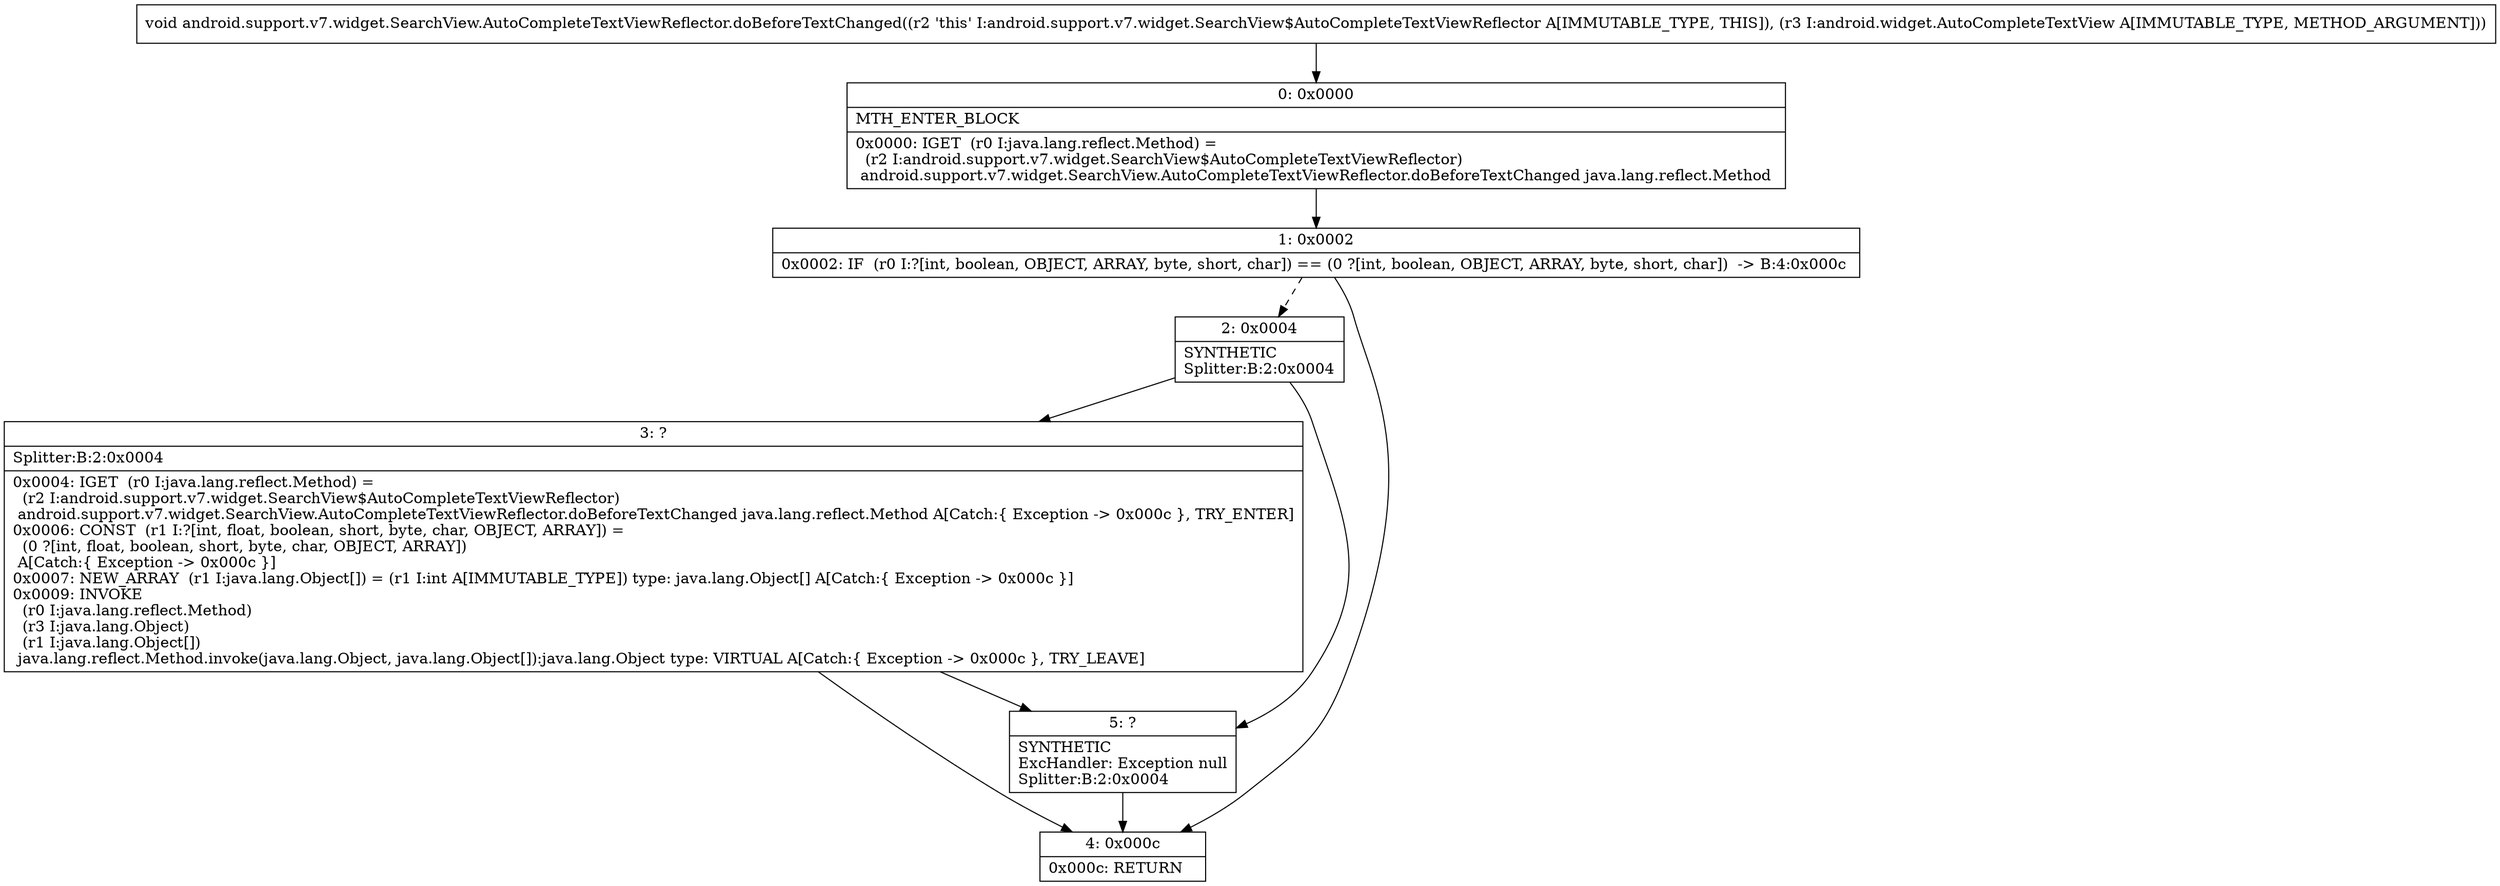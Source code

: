 digraph "CFG forandroid.support.v7.widget.SearchView.AutoCompleteTextViewReflector.doBeforeTextChanged(Landroid\/widget\/AutoCompleteTextView;)V" {
Node_0 [shape=record,label="{0\:\ 0x0000|MTH_ENTER_BLOCK\l|0x0000: IGET  (r0 I:java.lang.reflect.Method) = \l  (r2 I:android.support.v7.widget.SearchView$AutoCompleteTextViewReflector)\l android.support.v7.widget.SearchView.AutoCompleteTextViewReflector.doBeforeTextChanged java.lang.reflect.Method \l}"];
Node_1 [shape=record,label="{1\:\ 0x0002|0x0002: IF  (r0 I:?[int, boolean, OBJECT, ARRAY, byte, short, char]) == (0 ?[int, boolean, OBJECT, ARRAY, byte, short, char])  \-\> B:4:0x000c \l}"];
Node_2 [shape=record,label="{2\:\ 0x0004|SYNTHETIC\lSplitter:B:2:0x0004\l}"];
Node_3 [shape=record,label="{3\:\ ?|Splitter:B:2:0x0004\l|0x0004: IGET  (r0 I:java.lang.reflect.Method) = \l  (r2 I:android.support.v7.widget.SearchView$AutoCompleteTextViewReflector)\l android.support.v7.widget.SearchView.AutoCompleteTextViewReflector.doBeforeTextChanged java.lang.reflect.Method A[Catch:\{ Exception \-\> 0x000c \}, TRY_ENTER]\l0x0006: CONST  (r1 I:?[int, float, boolean, short, byte, char, OBJECT, ARRAY]) = \l  (0 ?[int, float, boolean, short, byte, char, OBJECT, ARRAY])\l A[Catch:\{ Exception \-\> 0x000c \}]\l0x0007: NEW_ARRAY  (r1 I:java.lang.Object[]) = (r1 I:int A[IMMUTABLE_TYPE]) type: java.lang.Object[] A[Catch:\{ Exception \-\> 0x000c \}]\l0x0009: INVOKE  \l  (r0 I:java.lang.reflect.Method)\l  (r3 I:java.lang.Object)\l  (r1 I:java.lang.Object[])\l java.lang.reflect.Method.invoke(java.lang.Object, java.lang.Object[]):java.lang.Object type: VIRTUAL A[Catch:\{ Exception \-\> 0x000c \}, TRY_LEAVE]\l}"];
Node_4 [shape=record,label="{4\:\ 0x000c|0x000c: RETURN   \l}"];
Node_5 [shape=record,label="{5\:\ ?|SYNTHETIC\lExcHandler: Exception null\lSplitter:B:2:0x0004\l}"];
MethodNode[shape=record,label="{void android.support.v7.widget.SearchView.AutoCompleteTextViewReflector.doBeforeTextChanged((r2 'this' I:android.support.v7.widget.SearchView$AutoCompleteTextViewReflector A[IMMUTABLE_TYPE, THIS]), (r3 I:android.widget.AutoCompleteTextView A[IMMUTABLE_TYPE, METHOD_ARGUMENT])) }"];
MethodNode -> Node_0;
Node_0 -> Node_1;
Node_1 -> Node_2[style=dashed];
Node_1 -> Node_4;
Node_2 -> Node_3;
Node_2 -> Node_5;
Node_3 -> Node_4;
Node_3 -> Node_5;
Node_5 -> Node_4;
}

